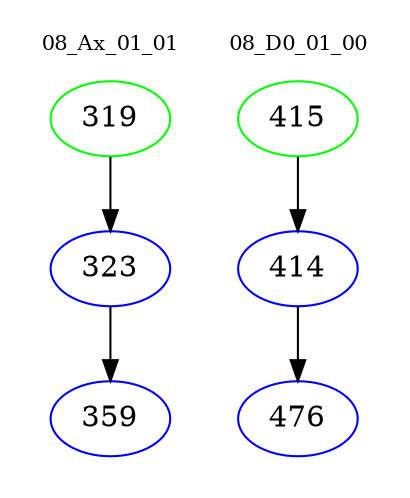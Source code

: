 digraph{
subgraph cluster_0 {
color = white
label = "08_Ax_01_01";
fontsize=10;
T0_319 [label="319", color="green"]
T0_319 -> T0_323 [color="black"]
T0_323 [label="323", color="blue"]
T0_323 -> T0_359 [color="black"]
T0_359 [label="359", color="blue"]
}
subgraph cluster_1 {
color = white
label = "08_D0_01_00";
fontsize=10;
T1_415 [label="415", color="green"]
T1_415 -> T1_414 [color="black"]
T1_414 [label="414", color="blue"]
T1_414 -> T1_476 [color="black"]
T1_476 [label="476", color="blue"]
}
}
